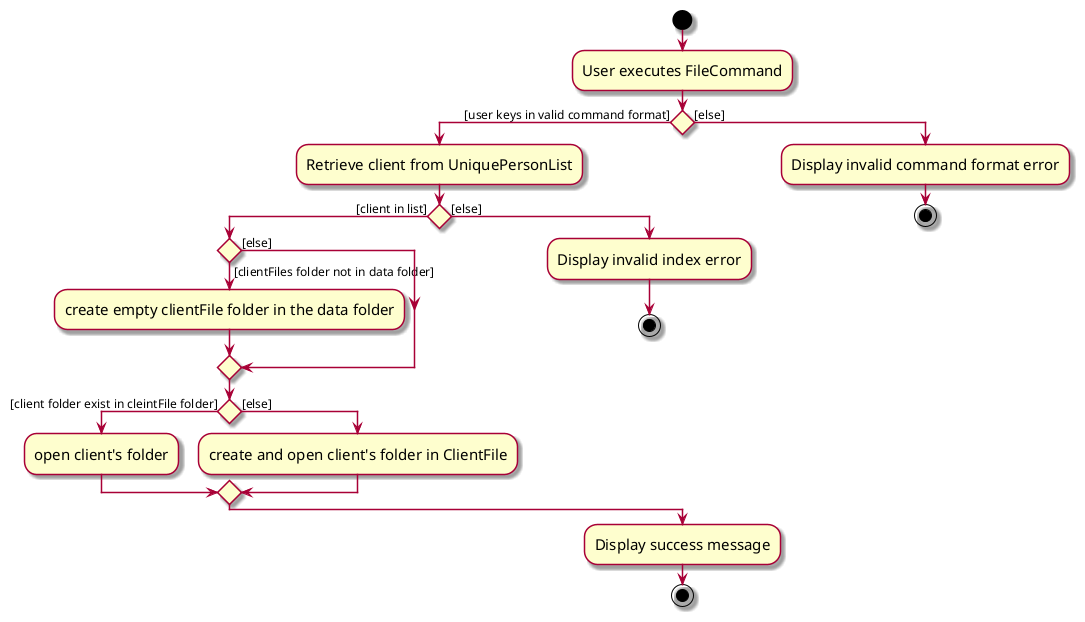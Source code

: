 @startuml
skin rose
skinparam ActivityFontSize 15
skinparam ArrowFontSize 12
start
:User executes FileCommand;

'Since the beta syntax does not support placing the condition outside the
'diamond we place it as the true branch instead.

if () then ([user keys in valid command format])
    :Retrieve client from UniquePersonList;
    if () then ([client in list])
        if () then([clientFiles folder not in data folder])
            :create empty clientFile folder in the data folder;
        else ([else])
        endif

        if () then([client folder exist in cleintFile folder])
            :open client's folder;
        else ([else])
            :create and open client's folder in ClientFile;
        endif
    else ([else])
        :Display invalid index error;
    stop
    endif
else ([else])
    :Display invalid command format error;
stop
endif
:Display success message;
stop

@enduml

